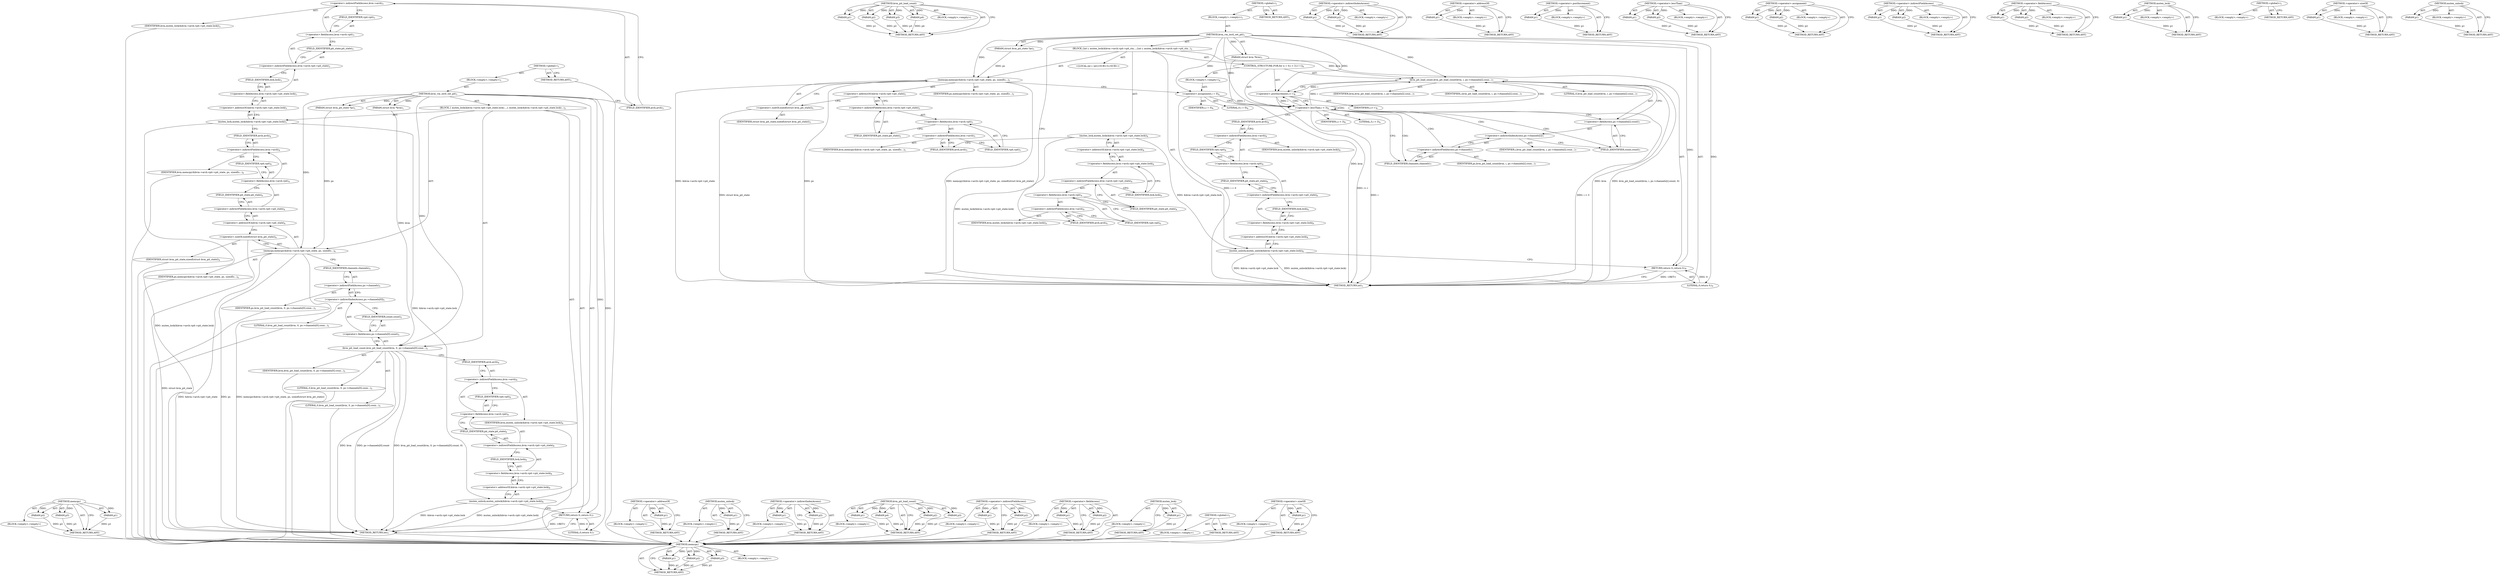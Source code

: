 digraph "mutex_unlock" {
vulnerable_100 [label=<(METHOD,memcpy)>];
vulnerable_101 [label=<(PARAM,p1)>];
vulnerable_102 [label=<(PARAM,p2)>];
vulnerable_103 [label=<(PARAM,p3)>];
vulnerable_104 [label=<(BLOCK,&lt;empty&gt;,&lt;empty&gt;)>];
vulnerable_105 [label=<(METHOD_RETURN,ANY)>];
vulnerable_6 [label=<(METHOD,&lt;global&gt;)<SUB>1</SUB>>];
vulnerable_7 [label=<(BLOCK,&lt;empty&gt;,&lt;empty&gt;)<SUB>1</SUB>>];
vulnerable_8 [label=<(METHOD,kvm_vm_ioctl_set_pit)<SUB>1</SUB>>];
vulnerable_9 [label=<(PARAM,struct kvm *kvm)<SUB>1</SUB>>];
vulnerable_10 [label=<(PARAM,struct kvm_pit_state *ps)<SUB>1</SUB>>];
vulnerable_11 [label=<(BLOCK,{
 	mutex_lock(&amp;kvm-&gt;arch.vpit-&gt;pit_state.lock)...,{
 	mutex_lock(&amp;kvm-&gt;arch.vpit-&gt;pit_state.lock)...)<SUB>2</SUB>>];
vulnerable_12 [label=<(mutex_lock,mutex_lock(&amp;kvm-&gt;arch.vpit-&gt;pit_state.lock))<SUB>3</SUB>>];
vulnerable_13 [label=<(&lt;operator&gt;.addressOf,&amp;kvm-&gt;arch.vpit-&gt;pit_state.lock)<SUB>3</SUB>>];
vulnerable_14 [label=<(&lt;operator&gt;.fieldAccess,kvm-&gt;arch.vpit-&gt;pit_state.lock)<SUB>3</SUB>>];
vulnerable_15 [label=<(&lt;operator&gt;.indirectFieldAccess,kvm-&gt;arch.vpit-&gt;pit_state)<SUB>3</SUB>>];
vulnerable_16 [label=<(&lt;operator&gt;.fieldAccess,kvm-&gt;arch.vpit)<SUB>3</SUB>>];
vulnerable_17 [label=<(&lt;operator&gt;.indirectFieldAccess,kvm-&gt;arch)<SUB>3</SUB>>];
vulnerable_18 [label=<(IDENTIFIER,kvm,mutex_lock(&amp;kvm-&gt;arch.vpit-&gt;pit_state.lock))<SUB>3</SUB>>];
vulnerable_19 [label=<(FIELD_IDENTIFIER,arch,arch)<SUB>3</SUB>>];
vulnerable_20 [label=<(FIELD_IDENTIFIER,vpit,vpit)<SUB>3</SUB>>];
vulnerable_21 [label=<(FIELD_IDENTIFIER,pit_state,pit_state)<SUB>3</SUB>>];
vulnerable_22 [label=<(FIELD_IDENTIFIER,lock,lock)<SUB>3</SUB>>];
vulnerable_23 [label=<(memcpy,memcpy(&amp;kvm-&gt;arch.vpit-&gt;pit_state, ps, sizeof(s...)<SUB>4</SUB>>];
vulnerable_24 [label=<(&lt;operator&gt;.addressOf,&amp;kvm-&gt;arch.vpit-&gt;pit_state)<SUB>4</SUB>>];
vulnerable_25 [label=<(&lt;operator&gt;.indirectFieldAccess,kvm-&gt;arch.vpit-&gt;pit_state)<SUB>4</SUB>>];
vulnerable_26 [label=<(&lt;operator&gt;.fieldAccess,kvm-&gt;arch.vpit)<SUB>4</SUB>>];
vulnerable_27 [label=<(&lt;operator&gt;.indirectFieldAccess,kvm-&gt;arch)<SUB>4</SUB>>];
vulnerable_28 [label=<(IDENTIFIER,kvm,memcpy(&amp;kvm-&gt;arch.vpit-&gt;pit_state, ps, sizeof(s...)<SUB>4</SUB>>];
vulnerable_29 [label=<(FIELD_IDENTIFIER,arch,arch)<SUB>4</SUB>>];
vulnerable_30 [label=<(FIELD_IDENTIFIER,vpit,vpit)<SUB>4</SUB>>];
vulnerable_31 [label=<(FIELD_IDENTIFIER,pit_state,pit_state)<SUB>4</SUB>>];
vulnerable_32 [label=<(IDENTIFIER,ps,memcpy(&amp;kvm-&gt;arch.vpit-&gt;pit_state, ps, sizeof(s...)<SUB>4</SUB>>];
vulnerable_33 [label=<(&lt;operator&gt;.sizeOf,sizeof(struct kvm_pit_state))<SUB>4</SUB>>];
vulnerable_34 [label=<(IDENTIFIER,struct kvm_pit_state,sizeof(struct kvm_pit_state))<SUB>4</SUB>>];
vulnerable_35 [label=<(kvm_pit_load_count,kvm_pit_load_count(kvm, 0, ps-&gt;channels[0].coun...)<SUB>5</SUB>>];
vulnerable_36 [label=<(IDENTIFIER,kvm,kvm_pit_load_count(kvm, 0, ps-&gt;channels[0].coun...)<SUB>5</SUB>>];
vulnerable_37 [label=<(LITERAL,0,kvm_pit_load_count(kvm, 0, ps-&gt;channels[0].coun...)<SUB>5</SUB>>];
vulnerable_38 [label=<(&lt;operator&gt;.fieldAccess,ps-&gt;channels[0].count)<SUB>5</SUB>>];
vulnerable_39 [label=<(&lt;operator&gt;.indirectIndexAccess,ps-&gt;channels[0])<SUB>5</SUB>>];
vulnerable_40 [label=<(&lt;operator&gt;.indirectFieldAccess,ps-&gt;channels)<SUB>5</SUB>>];
vulnerable_41 [label=<(IDENTIFIER,ps,kvm_pit_load_count(kvm, 0, ps-&gt;channels[0].coun...)<SUB>5</SUB>>];
vulnerable_42 [label=<(FIELD_IDENTIFIER,channels,channels)<SUB>5</SUB>>];
vulnerable_43 [label=<(LITERAL,0,kvm_pit_load_count(kvm, 0, ps-&gt;channels[0].coun...)<SUB>5</SUB>>];
vulnerable_44 [label=<(FIELD_IDENTIFIER,count,count)<SUB>5</SUB>>];
vulnerable_45 [label=<(LITERAL,0,kvm_pit_load_count(kvm, 0, ps-&gt;channels[0].coun...)<SUB>5</SUB>>];
vulnerable_46 [label=<(mutex_unlock,mutex_unlock(&amp;kvm-&gt;arch.vpit-&gt;pit_state.lock))<SUB>6</SUB>>];
vulnerable_47 [label=<(&lt;operator&gt;.addressOf,&amp;kvm-&gt;arch.vpit-&gt;pit_state.lock)<SUB>6</SUB>>];
vulnerable_48 [label=<(&lt;operator&gt;.fieldAccess,kvm-&gt;arch.vpit-&gt;pit_state.lock)<SUB>6</SUB>>];
vulnerable_49 [label=<(&lt;operator&gt;.indirectFieldAccess,kvm-&gt;arch.vpit-&gt;pit_state)<SUB>6</SUB>>];
vulnerable_50 [label=<(&lt;operator&gt;.fieldAccess,kvm-&gt;arch.vpit)<SUB>6</SUB>>];
vulnerable_51 [label=<(&lt;operator&gt;.indirectFieldAccess,kvm-&gt;arch)<SUB>6</SUB>>];
vulnerable_52 [label=<(IDENTIFIER,kvm,mutex_unlock(&amp;kvm-&gt;arch.vpit-&gt;pit_state.lock))<SUB>6</SUB>>];
vulnerable_53 [label=<(FIELD_IDENTIFIER,arch,arch)<SUB>6</SUB>>];
vulnerable_54 [label=<(FIELD_IDENTIFIER,vpit,vpit)<SUB>6</SUB>>];
vulnerable_55 [label=<(FIELD_IDENTIFIER,pit_state,pit_state)<SUB>6</SUB>>];
vulnerable_56 [label=<(FIELD_IDENTIFIER,lock,lock)<SUB>6</SUB>>];
vulnerable_57 [label=<(RETURN,return 0;,return 0;)<SUB>7</SUB>>];
vulnerable_58 [label=<(LITERAL,0,return 0;)<SUB>7</SUB>>];
vulnerable_59 [label=<(METHOD_RETURN,int)<SUB>1</SUB>>];
vulnerable_61 [label=<(METHOD_RETURN,ANY)<SUB>1</SUB>>];
vulnerable_86 [label=<(METHOD,&lt;operator&gt;.addressOf)>];
vulnerable_87 [label=<(PARAM,p1)>];
vulnerable_88 [label=<(BLOCK,&lt;empty&gt;,&lt;empty&gt;)>];
vulnerable_89 [label=<(METHOD_RETURN,ANY)>];
vulnerable_122 [label=<(METHOD,mutex_unlock)>];
vulnerable_123 [label=<(PARAM,p1)>];
vulnerable_124 [label=<(BLOCK,&lt;empty&gt;,&lt;empty&gt;)>];
vulnerable_125 [label=<(METHOD_RETURN,ANY)>];
vulnerable_117 [label=<(METHOD,&lt;operator&gt;.indirectIndexAccess)>];
vulnerable_118 [label=<(PARAM,p1)>];
vulnerable_119 [label=<(PARAM,p2)>];
vulnerable_120 [label=<(BLOCK,&lt;empty&gt;,&lt;empty&gt;)>];
vulnerable_121 [label=<(METHOD_RETURN,ANY)>];
vulnerable_110 [label=<(METHOD,kvm_pit_load_count)>];
vulnerable_111 [label=<(PARAM,p1)>];
vulnerable_112 [label=<(PARAM,p2)>];
vulnerable_113 [label=<(PARAM,p3)>];
vulnerable_114 [label=<(PARAM,p4)>];
vulnerable_115 [label=<(BLOCK,&lt;empty&gt;,&lt;empty&gt;)>];
vulnerable_116 [label=<(METHOD_RETURN,ANY)>];
vulnerable_95 [label=<(METHOD,&lt;operator&gt;.indirectFieldAccess)>];
vulnerable_96 [label=<(PARAM,p1)>];
vulnerable_97 [label=<(PARAM,p2)>];
vulnerable_98 [label=<(BLOCK,&lt;empty&gt;,&lt;empty&gt;)>];
vulnerable_99 [label=<(METHOD_RETURN,ANY)>];
vulnerable_90 [label=<(METHOD,&lt;operator&gt;.fieldAccess)>];
vulnerable_91 [label=<(PARAM,p1)>];
vulnerable_92 [label=<(PARAM,p2)>];
vulnerable_93 [label=<(BLOCK,&lt;empty&gt;,&lt;empty&gt;)>];
vulnerable_94 [label=<(METHOD_RETURN,ANY)>];
vulnerable_82 [label=<(METHOD,mutex_lock)>];
vulnerable_83 [label=<(PARAM,p1)>];
vulnerable_84 [label=<(BLOCK,&lt;empty&gt;,&lt;empty&gt;)>];
vulnerable_85 [label=<(METHOD_RETURN,ANY)>];
vulnerable_76 [label=<(METHOD,&lt;global&gt;)<SUB>1</SUB>>];
vulnerable_77 [label=<(BLOCK,&lt;empty&gt;,&lt;empty&gt;)>];
vulnerable_78 [label=<(METHOD_RETURN,ANY)>];
vulnerable_106 [label=<(METHOD,&lt;operator&gt;.sizeOf)>];
vulnerable_107 [label=<(PARAM,p1)>];
vulnerable_108 [label=<(BLOCK,&lt;empty&gt;,&lt;empty&gt;)>];
vulnerable_109 [label=<(METHOD_RETURN,ANY)>];
fixed_111 [label=<(METHOD,memcpy)>];
fixed_112 [label=<(PARAM,p1)>];
fixed_113 [label=<(PARAM,p2)>];
fixed_114 [label=<(PARAM,p3)>];
fixed_115 [label=<(BLOCK,&lt;empty&gt;,&lt;empty&gt;)>];
fixed_116 [label=<(METHOD_RETURN,ANY)>];
fixed_135 [label=<(METHOD,kvm_pit_load_count)>];
fixed_136 [label=<(PARAM,p1)>];
fixed_137 [label=<(PARAM,p2)>];
fixed_138 [label=<(PARAM,p3)>];
fixed_139 [label=<(PARAM,p4)>];
fixed_140 [label=<(BLOCK,&lt;empty&gt;,&lt;empty&gt;)>];
fixed_141 [label=<(METHOD_RETURN,ANY)>];
fixed_6 [label=<(METHOD,&lt;global&gt;)<SUB>1</SUB>>];
fixed_7 [label=<(BLOCK,&lt;empty&gt;,&lt;empty&gt;)<SUB>1</SUB>>];
fixed_8 [label=<(METHOD,kvm_vm_ioctl_set_pit)<SUB>1</SUB>>];
fixed_9 [label=<(PARAM,struct kvm *kvm)<SUB>1</SUB>>];
fixed_10 [label=<(PARAM,struct kvm_pit_state *ps)<SUB>1</SUB>>];
fixed_11 [label=<(BLOCK,{
	int i;
 	mutex_lock(&amp;kvm-&gt;arch.vpit-&gt;pit_sta...,{
	int i;
 	mutex_lock(&amp;kvm-&gt;arch.vpit-&gt;pit_sta...)<SUB>2</SUB>>];
fixed_12 [label="<(LOCAL,int i: int)<SUB>3</SUB>>"];
fixed_13 [label=<(mutex_lock,mutex_lock(&amp;kvm-&gt;arch.vpit-&gt;pit_state.lock))<SUB>4</SUB>>];
fixed_14 [label=<(&lt;operator&gt;.addressOf,&amp;kvm-&gt;arch.vpit-&gt;pit_state.lock)<SUB>4</SUB>>];
fixed_15 [label=<(&lt;operator&gt;.fieldAccess,kvm-&gt;arch.vpit-&gt;pit_state.lock)<SUB>4</SUB>>];
fixed_16 [label=<(&lt;operator&gt;.indirectFieldAccess,kvm-&gt;arch.vpit-&gt;pit_state)<SUB>4</SUB>>];
fixed_17 [label=<(&lt;operator&gt;.fieldAccess,kvm-&gt;arch.vpit)<SUB>4</SUB>>];
fixed_18 [label=<(&lt;operator&gt;.indirectFieldAccess,kvm-&gt;arch)<SUB>4</SUB>>];
fixed_19 [label=<(IDENTIFIER,kvm,mutex_lock(&amp;kvm-&gt;arch.vpit-&gt;pit_state.lock))<SUB>4</SUB>>];
fixed_20 [label=<(FIELD_IDENTIFIER,arch,arch)<SUB>4</SUB>>];
fixed_21 [label=<(FIELD_IDENTIFIER,vpit,vpit)<SUB>4</SUB>>];
fixed_22 [label=<(FIELD_IDENTIFIER,pit_state,pit_state)<SUB>4</SUB>>];
fixed_23 [label=<(FIELD_IDENTIFIER,lock,lock)<SUB>4</SUB>>];
fixed_24 [label=<(memcpy,memcpy(&amp;kvm-&gt;arch.vpit-&gt;pit_state, ps, sizeof(s...)<SUB>5</SUB>>];
fixed_25 [label=<(&lt;operator&gt;.addressOf,&amp;kvm-&gt;arch.vpit-&gt;pit_state)<SUB>5</SUB>>];
fixed_26 [label=<(&lt;operator&gt;.indirectFieldAccess,kvm-&gt;arch.vpit-&gt;pit_state)<SUB>5</SUB>>];
fixed_27 [label=<(&lt;operator&gt;.fieldAccess,kvm-&gt;arch.vpit)<SUB>5</SUB>>];
fixed_28 [label=<(&lt;operator&gt;.indirectFieldAccess,kvm-&gt;arch)<SUB>5</SUB>>];
fixed_29 [label=<(IDENTIFIER,kvm,memcpy(&amp;kvm-&gt;arch.vpit-&gt;pit_state, ps, sizeof(s...)<SUB>5</SUB>>];
fixed_30 [label=<(FIELD_IDENTIFIER,arch,arch)<SUB>5</SUB>>];
fixed_31 [label=<(FIELD_IDENTIFIER,vpit,vpit)<SUB>5</SUB>>];
fixed_32 [label=<(FIELD_IDENTIFIER,pit_state,pit_state)<SUB>5</SUB>>];
fixed_33 [label=<(IDENTIFIER,ps,memcpy(&amp;kvm-&gt;arch.vpit-&gt;pit_state, ps, sizeof(s...)<SUB>5</SUB>>];
fixed_34 [label=<(&lt;operator&gt;.sizeOf,sizeof(struct kvm_pit_state))<SUB>5</SUB>>];
fixed_35 [label=<(IDENTIFIER,struct kvm_pit_state,sizeof(struct kvm_pit_state))<SUB>5</SUB>>];
fixed_36 [label=<(CONTROL_STRUCTURE,FOR,for (i = 0;i &lt; 3;i++))<SUB>6</SUB>>];
fixed_37 [label=<(BLOCK,&lt;empty&gt;,&lt;empty&gt;)<SUB>6</SUB>>];
fixed_38 [label=<(&lt;operator&gt;.assignment,i = 0)<SUB>6</SUB>>];
fixed_39 [label=<(IDENTIFIER,i,i = 0)<SUB>6</SUB>>];
fixed_40 [label=<(LITERAL,0,i = 0)<SUB>6</SUB>>];
fixed_41 [label=<(&lt;operator&gt;.lessThan,i &lt; 3)<SUB>6</SUB>>];
fixed_42 [label=<(IDENTIFIER,i,i &lt; 3)<SUB>6</SUB>>];
fixed_43 [label=<(LITERAL,3,i &lt; 3)<SUB>6</SUB>>];
fixed_44 [label=<(&lt;operator&gt;.postIncrement,i++)<SUB>6</SUB>>];
fixed_45 [label=<(IDENTIFIER,i,i++)<SUB>6</SUB>>];
fixed_46 [label=<(kvm_pit_load_count,kvm_pit_load_count(kvm, i, ps-&gt;channels[i].coun...)<SUB>7</SUB>>];
fixed_47 [label=<(IDENTIFIER,kvm,kvm_pit_load_count(kvm, i, ps-&gt;channels[i].coun...)<SUB>7</SUB>>];
fixed_48 [label=<(IDENTIFIER,i,kvm_pit_load_count(kvm, i, ps-&gt;channels[i].coun...)<SUB>7</SUB>>];
fixed_49 [label=<(&lt;operator&gt;.fieldAccess,ps-&gt;channels[i].count)<SUB>7</SUB>>];
fixed_50 [label=<(&lt;operator&gt;.indirectIndexAccess,ps-&gt;channels[i])<SUB>7</SUB>>];
fixed_51 [label=<(&lt;operator&gt;.indirectFieldAccess,ps-&gt;channels)<SUB>7</SUB>>];
fixed_52 [label=<(IDENTIFIER,ps,kvm_pit_load_count(kvm, i, ps-&gt;channels[i].coun...)<SUB>7</SUB>>];
fixed_53 [label=<(FIELD_IDENTIFIER,channels,channels)<SUB>7</SUB>>];
fixed_54 [label=<(IDENTIFIER,i,kvm_pit_load_count(kvm, i, ps-&gt;channels[i].coun...)<SUB>7</SUB>>];
fixed_55 [label=<(FIELD_IDENTIFIER,count,count)<SUB>7</SUB>>];
fixed_56 [label=<(LITERAL,0,kvm_pit_load_count(kvm, i, ps-&gt;channels[i].coun...)<SUB>7</SUB>>];
fixed_57 [label=<(mutex_unlock,mutex_unlock(&amp;kvm-&gt;arch.vpit-&gt;pit_state.lock))<SUB>8</SUB>>];
fixed_58 [label=<(&lt;operator&gt;.addressOf,&amp;kvm-&gt;arch.vpit-&gt;pit_state.lock)<SUB>8</SUB>>];
fixed_59 [label=<(&lt;operator&gt;.fieldAccess,kvm-&gt;arch.vpit-&gt;pit_state.lock)<SUB>8</SUB>>];
fixed_60 [label=<(&lt;operator&gt;.indirectFieldAccess,kvm-&gt;arch.vpit-&gt;pit_state)<SUB>8</SUB>>];
fixed_61 [label=<(&lt;operator&gt;.fieldAccess,kvm-&gt;arch.vpit)<SUB>8</SUB>>];
fixed_62 [label=<(&lt;operator&gt;.indirectFieldAccess,kvm-&gt;arch)<SUB>8</SUB>>];
fixed_63 [label=<(IDENTIFIER,kvm,mutex_unlock(&amp;kvm-&gt;arch.vpit-&gt;pit_state.lock))<SUB>8</SUB>>];
fixed_64 [label=<(FIELD_IDENTIFIER,arch,arch)<SUB>8</SUB>>];
fixed_65 [label=<(FIELD_IDENTIFIER,vpit,vpit)<SUB>8</SUB>>];
fixed_66 [label=<(FIELD_IDENTIFIER,pit_state,pit_state)<SUB>8</SUB>>];
fixed_67 [label=<(FIELD_IDENTIFIER,lock,lock)<SUB>8</SUB>>];
fixed_68 [label=<(RETURN,return 0;,return 0;)<SUB>9</SUB>>];
fixed_69 [label=<(LITERAL,0,return 0;)<SUB>9</SUB>>];
fixed_70 [label=<(METHOD_RETURN,int)<SUB>1</SUB>>];
fixed_72 [label=<(METHOD_RETURN,ANY)<SUB>1</SUB>>];
fixed_142 [label=<(METHOD,&lt;operator&gt;.indirectIndexAccess)>];
fixed_143 [label=<(PARAM,p1)>];
fixed_144 [label=<(PARAM,p2)>];
fixed_145 [label=<(BLOCK,&lt;empty&gt;,&lt;empty&gt;)>];
fixed_146 [label=<(METHOD_RETURN,ANY)>];
fixed_97 [label=<(METHOD,&lt;operator&gt;.addressOf)>];
fixed_98 [label=<(PARAM,p1)>];
fixed_99 [label=<(BLOCK,&lt;empty&gt;,&lt;empty&gt;)>];
fixed_100 [label=<(METHOD_RETURN,ANY)>];
fixed_131 [label=<(METHOD,&lt;operator&gt;.postIncrement)>];
fixed_132 [label=<(PARAM,p1)>];
fixed_133 [label=<(BLOCK,&lt;empty&gt;,&lt;empty&gt;)>];
fixed_134 [label=<(METHOD_RETURN,ANY)>];
fixed_126 [label=<(METHOD,&lt;operator&gt;.lessThan)>];
fixed_127 [label=<(PARAM,p1)>];
fixed_128 [label=<(PARAM,p2)>];
fixed_129 [label=<(BLOCK,&lt;empty&gt;,&lt;empty&gt;)>];
fixed_130 [label=<(METHOD_RETURN,ANY)>];
fixed_121 [label=<(METHOD,&lt;operator&gt;.assignment)>];
fixed_122 [label=<(PARAM,p1)>];
fixed_123 [label=<(PARAM,p2)>];
fixed_124 [label=<(BLOCK,&lt;empty&gt;,&lt;empty&gt;)>];
fixed_125 [label=<(METHOD_RETURN,ANY)>];
fixed_106 [label=<(METHOD,&lt;operator&gt;.indirectFieldAccess)>];
fixed_107 [label=<(PARAM,p1)>];
fixed_108 [label=<(PARAM,p2)>];
fixed_109 [label=<(BLOCK,&lt;empty&gt;,&lt;empty&gt;)>];
fixed_110 [label=<(METHOD_RETURN,ANY)>];
fixed_101 [label=<(METHOD,&lt;operator&gt;.fieldAccess)>];
fixed_102 [label=<(PARAM,p1)>];
fixed_103 [label=<(PARAM,p2)>];
fixed_104 [label=<(BLOCK,&lt;empty&gt;,&lt;empty&gt;)>];
fixed_105 [label=<(METHOD_RETURN,ANY)>];
fixed_93 [label=<(METHOD,mutex_lock)>];
fixed_94 [label=<(PARAM,p1)>];
fixed_95 [label=<(BLOCK,&lt;empty&gt;,&lt;empty&gt;)>];
fixed_96 [label=<(METHOD_RETURN,ANY)>];
fixed_87 [label=<(METHOD,&lt;global&gt;)<SUB>1</SUB>>];
fixed_88 [label=<(BLOCK,&lt;empty&gt;,&lt;empty&gt;)>];
fixed_89 [label=<(METHOD_RETURN,ANY)>];
fixed_117 [label=<(METHOD,&lt;operator&gt;.sizeOf)>];
fixed_118 [label=<(PARAM,p1)>];
fixed_119 [label=<(BLOCK,&lt;empty&gt;,&lt;empty&gt;)>];
fixed_120 [label=<(METHOD_RETURN,ANY)>];
fixed_147 [label=<(METHOD,mutex_unlock)>];
fixed_148 [label=<(PARAM,p1)>];
fixed_149 [label=<(BLOCK,&lt;empty&gt;,&lt;empty&gt;)>];
fixed_150 [label=<(METHOD_RETURN,ANY)>];
vulnerable_100 -> vulnerable_101  [key=0, label="AST: "];
vulnerable_100 -> vulnerable_101  [key=1, label="DDG: "];
vulnerable_100 -> vulnerable_104  [key=0, label="AST: "];
vulnerable_100 -> vulnerable_102  [key=0, label="AST: "];
vulnerable_100 -> vulnerable_102  [key=1, label="DDG: "];
vulnerable_100 -> vulnerable_105  [key=0, label="AST: "];
vulnerable_100 -> vulnerable_105  [key=1, label="CFG: "];
vulnerable_100 -> vulnerable_103  [key=0, label="AST: "];
vulnerable_100 -> vulnerable_103  [key=1, label="DDG: "];
vulnerable_101 -> vulnerable_105  [key=0, label="DDG: p1"];
vulnerable_102 -> vulnerable_105  [key=0, label="DDG: p2"];
vulnerable_103 -> vulnerable_105  [key=0, label="DDG: p3"];
vulnerable_104 -> fixed_111  [key=0];
vulnerable_105 -> fixed_111  [key=0];
vulnerable_6 -> vulnerable_7  [key=0, label="AST: "];
vulnerable_6 -> vulnerable_61  [key=0, label="AST: "];
vulnerable_6 -> vulnerable_61  [key=1, label="CFG: "];
vulnerable_7 -> vulnerable_8  [key=0, label="AST: "];
vulnerable_8 -> vulnerable_9  [key=0, label="AST: "];
vulnerable_8 -> vulnerable_9  [key=1, label="DDG: "];
vulnerable_8 -> vulnerable_10  [key=0, label="AST: "];
vulnerable_8 -> vulnerable_10  [key=1, label="DDG: "];
vulnerable_8 -> vulnerable_11  [key=0, label="AST: "];
vulnerable_8 -> vulnerable_59  [key=0, label="AST: "];
vulnerable_8 -> vulnerable_19  [key=0, label="CFG: "];
vulnerable_8 -> vulnerable_57  [key=0, label="DDG: "];
vulnerable_8 -> vulnerable_23  [key=0, label="DDG: "];
vulnerable_8 -> vulnerable_35  [key=0, label="DDG: "];
vulnerable_8 -> vulnerable_58  [key=0, label="DDG: "];
vulnerable_9 -> vulnerable_35  [key=0, label="DDG: kvm"];
vulnerable_10 -> vulnerable_23  [key=0, label="DDG: ps"];
vulnerable_11 -> vulnerable_12  [key=0, label="AST: "];
vulnerable_11 -> vulnerable_23  [key=0, label="AST: "];
vulnerable_11 -> vulnerable_35  [key=0, label="AST: "];
vulnerable_11 -> vulnerable_46  [key=0, label="AST: "];
vulnerable_11 -> vulnerable_57  [key=0, label="AST: "];
vulnerable_12 -> vulnerable_13  [key=0, label="AST: "];
vulnerable_12 -> vulnerable_29  [key=0, label="CFG: "];
vulnerable_12 -> vulnerable_59  [key=0, label="DDG: mutex_lock(&amp;kvm-&gt;arch.vpit-&gt;pit_state.lock)"];
vulnerable_12 -> vulnerable_46  [key=0, label="DDG: &amp;kvm-&gt;arch.vpit-&gt;pit_state.lock"];
vulnerable_13 -> vulnerable_14  [key=0, label="AST: "];
vulnerable_13 -> vulnerable_12  [key=0, label="CFG: "];
vulnerable_14 -> vulnerable_15  [key=0, label="AST: "];
vulnerable_14 -> vulnerable_22  [key=0, label="AST: "];
vulnerable_14 -> vulnerable_13  [key=0, label="CFG: "];
vulnerable_15 -> vulnerable_16  [key=0, label="AST: "];
vulnerable_15 -> vulnerable_21  [key=0, label="AST: "];
vulnerable_15 -> vulnerable_22  [key=0, label="CFG: "];
vulnerable_16 -> vulnerable_17  [key=0, label="AST: "];
vulnerable_16 -> vulnerable_20  [key=0, label="AST: "];
vulnerable_16 -> vulnerable_21  [key=0, label="CFG: "];
vulnerable_17 -> vulnerable_18  [key=0, label="AST: "];
vulnerable_17 -> vulnerable_19  [key=0, label="AST: "];
vulnerable_17 -> vulnerable_20  [key=0, label="CFG: "];
vulnerable_18 -> fixed_111  [key=0];
vulnerable_19 -> vulnerable_17  [key=0, label="CFG: "];
vulnerable_20 -> vulnerable_16  [key=0, label="CFG: "];
vulnerable_21 -> vulnerable_15  [key=0, label="CFG: "];
vulnerable_22 -> vulnerable_14  [key=0, label="CFG: "];
vulnerable_23 -> vulnerable_24  [key=0, label="AST: "];
vulnerable_23 -> vulnerable_32  [key=0, label="AST: "];
vulnerable_23 -> vulnerable_33  [key=0, label="AST: "];
vulnerable_23 -> vulnerable_42  [key=0, label="CFG: "];
vulnerable_23 -> vulnerable_59  [key=0, label="DDG: &amp;kvm-&gt;arch.vpit-&gt;pit_state"];
vulnerable_23 -> vulnerable_59  [key=1, label="DDG: ps"];
vulnerable_23 -> vulnerable_59  [key=2, label="DDG: memcpy(&amp;kvm-&gt;arch.vpit-&gt;pit_state, ps, sizeof(struct kvm_pit_state))"];
vulnerable_24 -> vulnerable_25  [key=0, label="AST: "];
vulnerable_24 -> vulnerable_33  [key=0, label="CFG: "];
vulnerable_25 -> vulnerable_26  [key=0, label="AST: "];
vulnerable_25 -> vulnerable_31  [key=0, label="AST: "];
vulnerable_25 -> vulnerable_24  [key=0, label="CFG: "];
vulnerable_26 -> vulnerable_27  [key=0, label="AST: "];
vulnerable_26 -> vulnerable_30  [key=0, label="AST: "];
vulnerable_26 -> vulnerable_31  [key=0, label="CFG: "];
vulnerable_27 -> vulnerable_28  [key=0, label="AST: "];
vulnerable_27 -> vulnerable_29  [key=0, label="AST: "];
vulnerable_27 -> vulnerable_30  [key=0, label="CFG: "];
vulnerable_28 -> fixed_111  [key=0];
vulnerable_29 -> vulnerable_27  [key=0, label="CFG: "];
vulnerable_30 -> vulnerable_26  [key=0, label="CFG: "];
vulnerable_31 -> vulnerable_25  [key=0, label="CFG: "];
vulnerable_32 -> fixed_111  [key=0];
vulnerable_33 -> vulnerable_34  [key=0, label="AST: "];
vulnerable_33 -> vulnerable_23  [key=0, label="CFG: "];
vulnerable_33 -> vulnerable_59  [key=0, label="DDG: struct kvm_pit_state"];
vulnerable_34 -> fixed_111  [key=0];
vulnerable_35 -> vulnerable_36  [key=0, label="AST: "];
vulnerable_35 -> vulnerable_37  [key=0, label="AST: "];
vulnerable_35 -> vulnerable_38  [key=0, label="AST: "];
vulnerable_35 -> vulnerable_45  [key=0, label="AST: "];
vulnerable_35 -> vulnerable_53  [key=0, label="CFG: "];
vulnerable_35 -> vulnerable_59  [key=0, label="DDG: kvm"];
vulnerable_35 -> vulnerable_59  [key=1, label="DDG: ps-&gt;channels[0].count"];
vulnerable_35 -> vulnerable_59  [key=2, label="DDG: kvm_pit_load_count(kvm, 0, ps-&gt;channels[0].count, 0)"];
vulnerable_36 -> fixed_111  [key=0];
vulnerable_37 -> fixed_111  [key=0];
vulnerable_38 -> vulnerable_39  [key=0, label="AST: "];
vulnerable_38 -> vulnerable_44  [key=0, label="AST: "];
vulnerable_38 -> vulnerable_35  [key=0, label="CFG: "];
vulnerable_39 -> vulnerable_40  [key=0, label="AST: "];
vulnerable_39 -> vulnerable_43  [key=0, label="AST: "];
vulnerable_39 -> vulnerable_44  [key=0, label="CFG: "];
vulnerable_40 -> vulnerable_41  [key=0, label="AST: "];
vulnerable_40 -> vulnerable_42  [key=0, label="AST: "];
vulnerable_40 -> vulnerable_39  [key=0, label="CFG: "];
vulnerable_41 -> fixed_111  [key=0];
vulnerable_42 -> vulnerable_40  [key=0, label="CFG: "];
vulnerable_43 -> fixed_111  [key=0];
vulnerable_44 -> vulnerable_38  [key=0, label="CFG: "];
vulnerable_45 -> fixed_111  [key=0];
vulnerable_46 -> vulnerable_47  [key=0, label="AST: "];
vulnerable_46 -> vulnerable_57  [key=0, label="CFG: "];
vulnerable_46 -> vulnerable_59  [key=0, label="DDG: &amp;kvm-&gt;arch.vpit-&gt;pit_state.lock"];
vulnerable_46 -> vulnerable_59  [key=1, label="DDG: mutex_unlock(&amp;kvm-&gt;arch.vpit-&gt;pit_state.lock)"];
vulnerable_47 -> vulnerable_48  [key=0, label="AST: "];
vulnerable_47 -> vulnerable_46  [key=0, label="CFG: "];
vulnerable_48 -> vulnerable_49  [key=0, label="AST: "];
vulnerable_48 -> vulnerable_56  [key=0, label="AST: "];
vulnerable_48 -> vulnerable_47  [key=0, label="CFG: "];
vulnerable_49 -> vulnerable_50  [key=0, label="AST: "];
vulnerable_49 -> vulnerable_55  [key=0, label="AST: "];
vulnerable_49 -> vulnerable_56  [key=0, label="CFG: "];
vulnerable_50 -> vulnerable_51  [key=0, label="AST: "];
vulnerable_50 -> vulnerable_54  [key=0, label="AST: "];
vulnerable_50 -> vulnerable_55  [key=0, label="CFG: "];
vulnerable_51 -> vulnerable_52  [key=0, label="AST: "];
vulnerable_51 -> vulnerable_53  [key=0, label="AST: "];
vulnerable_51 -> vulnerable_54  [key=0, label="CFG: "];
vulnerable_52 -> fixed_111  [key=0];
vulnerable_53 -> vulnerable_51  [key=0, label="CFG: "];
vulnerable_54 -> vulnerable_50  [key=0, label="CFG: "];
vulnerable_55 -> vulnerable_49  [key=0, label="CFG: "];
vulnerable_56 -> vulnerable_48  [key=0, label="CFG: "];
vulnerable_57 -> vulnerable_58  [key=0, label="AST: "];
vulnerable_57 -> vulnerable_59  [key=0, label="CFG: "];
vulnerable_57 -> vulnerable_59  [key=1, label="DDG: &lt;RET&gt;"];
vulnerable_58 -> vulnerable_57  [key=0, label="DDG: 0"];
vulnerable_59 -> fixed_111  [key=0];
vulnerable_61 -> fixed_111  [key=0];
vulnerable_86 -> vulnerable_87  [key=0, label="AST: "];
vulnerable_86 -> vulnerable_87  [key=1, label="DDG: "];
vulnerable_86 -> vulnerable_88  [key=0, label="AST: "];
vulnerable_86 -> vulnerable_89  [key=0, label="AST: "];
vulnerable_86 -> vulnerable_89  [key=1, label="CFG: "];
vulnerable_87 -> vulnerable_89  [key=0, label="DDG: p1"];
vulnerable_88 -> fixed_111  [key=0];
vulnerable_89 -> fixed_111  [key=0];
vulnerable_122 -> vulnerable_123  [key=0, label="AST: "];
vulnerable_122 -> vulnerable_123  [key=1, label="DDG: "];
vulnerable_122 -> vulnerable_124  [key=0, label="AST: "];
vulnerable_122 -> vulnerable_125  [key=0, label="AST: "];
vulnerable_122 -> vulnerable_125  [key=1, label="CFG: "];
vulnerable_123 -> vulnerable_125  [key=0, label="DDG: p1"];
vulnerable_124 -> fixed_111  [key=0];
vulnerable_125 -> fixed_111  [key=0];
vulnerable_117 -> vulnerable_118  [key=0, label="AST: "];
vulnerable_117 -> vulnerable_118  [key=1, label="DDG: "];
vulnerable_117 -> vulnerable_120  [key=0, label="AST: "];
vulnerable_117 -> vulnerable_119  [key=0, label="AST: "];
vulnerable_117 -> vulnerable_119  [key=1, label="DDG: "];
vulnerable_117 -> vulnerable_121  [key=0, label="AST: "];
vulnerable_117 -> vulnerable_121  [key=1, label="CFG: "];
vulnerable_118 -> vulnerable_121  [key=0, label="DDG: p1"];
vulnerable_119 -> vulnerable_121  [key=0, label="DDG: p2"];
vulnerable_120 -> fixed_111  [key=0];
vulnerable_121 -> fixed_111  [key=0];
vulnerable_110 -> vulnerable_111  [key=0, label="AST: "];
vulnerable_110 -> vulnerable_111  [key=1, label="DDG: "];
vulnerable_110 -> vulnerable_115  [key=0, label="AST: "];
vulnerable_110 -> vulnerable_112  [key=0, label="AST: "];
vulnerable_110 -> vulnerable_112  [key=1, label="DDG: "];
vulnerable_110 -> vulnerable_116  [key=0, label="AST: "];
vulnerable_110 -> vulnerable_116  [key=1, label="CFG: "];
vulnerable_110 -> vulnerable_113  [key=0, label="AST: "];
vulnerable_110 -> vulnerable_113  [key=1, label="DDG: "];
vulnerable_110 -> vulnerable_114  [key=0, label="AST: "];
vulnerable_110 -> vulnerable_114  [key=1, label="DDG: "];
vulnerable_111 -> vulnerable_116  [key=0, label="DDG: p1"];
vulnerable_112 -> vulnerable_116  [key=0, label="DDG: p2"];
vulnerable_113 -> vulnerable_116  [key=0, label="DDG: p3"];
vulnerable_114 -> vulnerable_116  [key=0, label="DDG: p4"];
vulnerable_115 -> fixed_111  [key=0];
vulnerable_116 -> fixed_111  [key=0];
vulnerable_95 -> vulnerable_96  [key=0, label="AST: "];
vulnerable_95 -> vulnerable_96  [key=1, label="DDG: "];
vulnerable_95 -> vulnerable_98  [key=0, label="AST: "];
vulnerable_95 -> vulnerable_97  [key=0, label="AST: "];
vulnerable_95 -> vulnerable_97  [key=1, label="DDG: "];
vulnerable_95 -> vulnerable_99  [key=0, label="AST: "];
vulnerable_95 -> vulnerable_99  [key=1, label="CFG: "];
vulnerable_96 -> vulnerable_99  [key=0, label="DDG: p1"];
vulnerable_97 -> vulnerable_99  [key=0, label="DDG: p2"];
vulnerable_98 -> fixed_111  [key=0];
vulnerable_99 -> fixed_111  [key=0];
vulnerable_90 -> vulnerable_91  [key=0, label="AST: "];
vulnerable_90 -> vulnerable_91  [key=1, label="DDG: "];
vulnerable_90 -> vulnerable_93  [key=0, label="AST: "];
vulnerable_90 -> vulnerable_92  [key=0, label="AST: "];
vulnerable_90 -> vulnerable_92  [key=1, label="DDG: "];
vulnerable_90 -> vulnerable_94  [key=0, label="AST: "];
vulnerable_90 -> vulnerable_94  [key=1, label="CFG: "];
vulnerable_91 -> vulnerable_94  [key=0, label="DDG: p1"];
vulnerable_92 -> vulnerable_94  [key=0, label="DDG: p2"];
vulnerable_93 -> fixed_111  [key=0];
vulnerable_94 -> fixed_111  [key=0];
vulnerable_82 -> vulnerable_83  [key=0, label="AST: "];
vulnerable_82 -> vulnerable_83  [key=1, label="DDG: "];
vulnerable_82 -> vulnerable_84  [key=0, label="AST: "];
vulnerable_82 -> vulnerable_85  [key=0, label="AST: "];
vulnerable_82 -> vulnerable_85  [key=1, label="CFG: "];
vulnerable_83 -> vulnerable_85  [key=0, label="DDG: p1"];
vulnerable_84 -> fixed_111  [key=0];
vulnerable_85 -> fixed_111  [key=0];
vulnerable_76 -> vulnerable_77  [key=0, label="AST: "];
vulnerable_76 -> vulnerable_78  [key=0, label="AST: "];
vulnerable_76 -> vulnerable_78  [key=1, label="CFG: "];
vulnerable_77 -> fixed_111  [key=0];
vulnerable_78 -> fixed_111  [key=0];
vulnerable_106 -> vulnerable_107  [key=0, label="AST: "];
vulnerable_106 -> vulnerable_107  [key=1, label="DDG: "];
vulnerable_106 -> vulnerable_108  [key=0, label="AST: "];
vulnerable_106 -> vulnerable_109  [key=0, label="AST: "];
vulnerable_106 -> vulnerable_109  [key=1, label="CFG: "];
vulnerable_107 -> vulnerable_109  [key=0, label="DDG: p1"];
vulnerable_108 -> fixed_111  [key=0];
vulnerable_109 -> fixed_111  [key=0];
fixed_111 -> fixed_112  [key=0, label="AST: "];
fixed_111 -> fixed_112  [key=1, label="DDG: "];
fixed_111 -> fixed_115  [key=0, label="AST: "];
fixed_111 -> fixed_113  [key=0, label="AST: "];
fixed_111 -> fixed_113  [key=1, label="DDG: "];
fixed_111 -> fixed_116  [key=0, label="AST: "];
fixed_111 -> fixed_116  [key=1, label="CFG: "];
fixed_111 -> fixed_114  [key=0, label="AST: "];
fixed_111 -> fixed_114  [key=1, label="DDG: "];
fixed_112 -> fixed_116  [key=0, label="DDG: p1"];
fixed_113 -> fixed_116  [key=0, label="DDG: p2"];
fixed_114 -> fixed_116  [key=0, label="DDG: p3"];
fixed_135 -> fixed_136  [key=0, label="AST: "];
fixed_135 -> fixed_136  [key=1, label="DDG: "];
fixed_135 -> fixed_140  [key=0, label="AST: "];
fixed_135 -> fixed_137  [key=0, label="AST: "];
fixed_135 -> fixed_137  [key=1, label="DDG: "];
fixed_135 -> fixed_141  [key=0, label="AST: "];
fixed_135 -> fixed_141  [key=1, label="CFG: "];
fixed_135 -> fixed_138  [key=0, label="AST: "];
fixed_135 -> fixed_138  [key=1, label="DDG: "];
fixed_135 -> fixed_139  [key=0, label="AST: "];
fixed_135 -> fixed_139  [key=1, label="DDG: "];
fixed_136 -> fixed_141  [key=0, label="DDG: p1"];
fixed_137 -> fixed_141  [key=0, label="DDG: p2"];
fixed_138 -> fixed_141  [key=0, label="DDG: p3"];
fixed_139 -> fixed_141  [key=0, label="DDG: p4"];
fixed_6 -> fixed_7  [key=0, label="AST: "];
fixed_6 -> fixed_72  [key=0, label="AST: "];
fixed_6 -> fixed_72  [key=1, label="CFG: "];
fixed_7 -> fixed_8  [key=0, label="AST: "];
fixed_8 -> fixed_9  [key=0, label="AST: "];
fixed_8 -> fixed_9  [key=1, label="DDG: "];
fixed_8 -> fixed_10  [key=0, label="AST: "];
fixed_8 -> fixed_10  [key=1, label="DDG: "];
fixed_8 -> fixed_11  [key=0, label="AST: "];
fixed_8 -> fixed_70  [key=0, label="AST: "];
fixed_8 -> fixed_20  [key=0, label="CFG: "];
fixed_8 -> fixed_68  [key=0, label="DDG: "];
fixed_8 -> fixed_24  [key=0, label="DDG: "];
fixed_8 -> fixed_69  [key=0, label="DDG: "];
fixed_8 -> fixed_38  [key=0, label="DDG: "];
fixed_8 -> fixed_41  [key=0, label="DDG: "];
fixed_8 -> fixed_44  [key=0, label="DDG: "];
fixed_8 -> fixed_46  [key=0, label="DDG: "];
fixed_9 -> fixed_70  [key=0, label="DDG: kvm"];
fixed_9 -> fixed_46  [key=0, label="DDG: kvm"];
fixed_10 -> fixed_24  [key=0, label="DDG: ps"];
fixed_11 -> fixed_12  [key=0, label="AST: "];
fixed_11 -> fixed_13  [key=0, label="AST: "];
fixed_11 -> fixed_24  [key=0, label="AST: "];
fixed_11 -> fixed_36  [key=0, label="AST: "];
fixed_11 -> fixed_57  [key=0, label="AST: "];
fixed_11 -> fixed_68  [key=0, label="AST: "];
fixed_13 -> fixed_14  [key=0, label="AST: "];
fixed_13 -> fixed_30  [key=0, label="CFG: "];
fixed_13 -> fixed_70  [key=0, label="DDG: mutex_lock(&amp;kvm-&gt;arch.vpit-&gt;pit_state.lock)"];
fixed_13 -> fixed_57  [key=0, label="DDG: &amp;kvm-&gt;arch.vpit-&gt;pit_state.lock"];
fixed_14 -> fixed_15  [key=0, label="AST: "];
fixed_14 -> fixed_13  [key=0, label="CFG: "];
fixed_15 -> fixed_16  [key=0, label="AST: "];
fixed_15 -> fixed_23  [key=0, label="AST: "];
fixed_15 -> fixed_14  [key=0, label="CFG: "];
fixed_16 -> fixed_17  [key=0, label="AST: "];
fixed_16 -> fixed_22  [key=0, label="AST: "];
fixed_16 -> fixed_23  [key=0, label="CFG: "];
fixed_17 -> fixed_18  [key=0, label="AST: "];
fixed_17 -> fixed_21  [key=0, label="AST: "];
fixed_17 -> fixed_22  [key=0, label="CFG: "];
fixed_18 -> fixed_19  [key=0, label="AST: "];
fixed_18 -> fixed_20  [key=0, label="AST: "];
fixed_18 -> fixed_21  [key=0, label="CFG: "];
fixed_20 -> fixed_18  [key=0, label="CFG: "];
fixed_21 -> fixed_17  [key=0, label="CFG: "];
fixed_22 -> fixed_16  [key=0, label="CFG: "];
fixed_23 -> fixed_15  [key=0, label="CFG: "];
fixed_24 -> fixed_25  [key=0, label="AST: "];
fixed_24 -> fixed_33  [key=0, label="AST: "];
fixed_24 -> fixed_34  [key=0, label="AST: "];
fixed_24 -> fixed_38  [key=0, label="CFG: "];
fixed_24 -> fixed_70  [key=0, label="DDG: &amp;kvm-&gt;arch.vpit-&gt;pit_state"];
fixed_24 -> fixed_70  [key=1, label="DDG: ps"];
fixed_24 -> fixed_70  [key=2, label="DDG: memcpy(&amp;kvm-&gt;arch.vpit-&gt;pit_state, ps, sizeof(struct kvm_pit_state))"];
fixed_25 -> fixed_26  [key=0, label="AST: "];
fixed_25 -> fixed_34  [key=0, label="CFG: "];
fixed_26 -> fixed_27  [key=0, label="AST: "];
fixed_26 -> fixed_32  [key=0, label="AST: "];
fixed_26 -> fixed_25  [key=0, label="CFG: "];
fixed_27 -> fixed_28  [key=0, label="AST: "];
fixed_27 -> fixed_31  [key=0, label="AST: "];
fixed_27 -> fixed_32  [key=0, label="CFG: "];
fixed_28 -> fixed_29  [key=0, label="AST: "];
fixed_28 -> fixed_30  [key=0, label="AST: "];
fixed_28 -> fixed_31  [key=0, label="CFG: "];
fixed_30 -> fixed_28  [key=0, label="CFG: "];
fixed_31 -> fixed_27  [key=0, label="CFG: "];
fixed_32 -> fixed_26  [key=0, label="CFG: "];
fixed_34 -> fixed_35  [key=0, label="AST: "];
fixed_34 -> fixed_24  [key=0, label="CFG: "];
fixed_34 -> fixed_70  [key=0, label="DDG: struct kvm_pit_state"];
fixed_36 -> fixed_37  [key=0, label="AST: "];
fixed_36 -> fixed_41  [key=0, label="AST: "];
fixed_36 -> fixed_44  [key=0, label="AST: "];
fixed_36 -> fixed_46  [key=0, label="AST: "];
fixed_37 -> fixed_38  [key=0, label="AST: "];
fixed_38 -> fixed_39  [key=0, label="AST: "];
fixed_38 -> fixed_40  [key=0, label="AST: "];
fixed_38 -> fixed_41  [key=0, label="CFG: "];
fixed_38 -> fixed_41  [key=1, label="DDG: i"];
fixed_38 -> fixed_70  [key=0, label="DDG: i = 0"];
fixed_41 -> fixed_42  [key=0, label="AST: "];
fixed_41 -> fixed_43  [key=0, label="AST: "];
fixed_41 -> fixed_53  [key=0, label="CFG: "];
fixed_41 -> fixed_53  [key=1, label="CDG: "];
fixed_41 -> fixed_64  [key=0, label="CFG: "];
fixed_41 -> fixed_70  [key=0, label="DDG: i"];
fixed_41 -> fixed_70  [key=1, label="DDG: i &lt; 3"];
fixed_41 -> fixed_46  [key=0, label="DDG: i"];
fixed_41 -> fixed_46  [key=1, label="CDG: "];
fixed_41 -> fixed_49  [key=0, label="CDG: "];
fixed_41 -> fixed_50  [key=0, label="CDG: "];
fixed_41 -> fixed_51  [key=0, label="CDG: "];
fixed_41 -> fixed_44  [key=0, label="CDG: "];
fixed_41 -> fixed_55  [key=0, label="CDG: "];
fixed_41 -> fixed_41  [key=0, label="CDG: "];
fixed_44 -> fixed_45  [key=0, label="AST: "];
fixed_44 -> fixed_41  [key=0, label="CFG: "];
fixed_44 -> fixed_41  [key=1, label="DDG: i"];
fixed_44 -> fixed_70  [key=0, label="DDG: i++"];
fixed_46 -> fixed_47  [key=0, label="AST: "];
fixed_46 -> fixed_48  [key=0, label="AST: "];
fixed_46 -> fixed_49  [key=0, label="AST: "];
fixed_46 -> fixed_56  [key=0, label="AST: "];
fixed_46 -> fixed_44  [key=0, label="CFG: "];
fixed_46 -> fixed_44  [key=1, label="DDG: i"];
fixed_46 -> fixed_70  [key=0, label="DDG: kvm"];
fixed_46 -> fixed_70  [key=1, label="DDG: kvm_pit_load_count(kvm, i, ps-&gt;channels[i].count, 0)"];
fixed_49 -> fixed_50  [key=0, label="AST: "];
fixed_49 -> fixed_55  [key=0, label="AST: "];
fixed_49 -> fixed_46  [key=0, label="CFG: "];
fixed_50 -> fixed_51  [key=0, label="AST: "];
fixed_50 -> fixed_54  [key=0, label="AST: "];
fixed_50 -> fixed_55  [key=0, label="CFG: "];
fixed_51 -> fixed_52  [key=0, label="AST: "];
fixed_51 -> fixed_53  [key=0, label="AST: "];
fixed_51 -> fixed_50  [key=0, label="CFG: "];
fixed_53 -> fixed_51  [key=0, label="CFG: "];
fixed_55 -> fixed_49  [key=0, label="CFG: "];
fixed_57 -> fixed_58  [key=0, label="AST: "];
fixed_57 -> fixed_68  [key=0, label="CFG: "];
fixed_57 -> fixed_70  [key=0, label="DDG: &amp;kvm-&gt;arch.vpit-&gt;pit_state.lock"];
fixed_57 -> fixed_70  [key=1, label="DDG: mutex_unlock(&amp;kvm-&gt;arch.vpit-&gt;pit_state.lock)"];
fixed_58 -> fixed_59  [key=0, label="AST: "];
fixed_58 -> fixed_57  [key=0, label="CFG: "];
fixed_59 -> fixed_60  [key=0, label="AST: "];
fixed_59 -> fixed_67  [key=0, label="AST: "];
fixed_59 -> fixed_58  [key=0, label="CFG: "];
fixed_60 -> fixed_61  [key=0, label="AST: "];
fixed_60 -> fixed_66  [key=0, label="AST: "];
fixed_60 -> fixed_67  [key=0, label="CFG: "];
fixed_61 -> fixed_62  [key=0, label="AST: "];
fixed_61 -> fixed_65  [key=0, label="AST: "];
fixed_61 -> fixed_66  [key=0, label="CFG: "];
fixed_62 -> fixed_63  [key=0, label="AST: "];
fixed_62 -> fixed_64  [key=0, label="AST: "];
fixed_62 -> fixed_65  [key=0, label="CFG: "];
fixed_64 -> fixed_62  [key=0, label="CFG: "];
fixed_65 -> fixed_61  [key=0, label="CFG: "];
fixed_66 -> fixed_60  [key=0, label="CFG: "];
fixed_67 -> fixed_59  [key=0, label="CFG: "];
fixed_68 -> fixed_69  [key=0, label="AST: "];
fixed_68 -> fixed_70  [key=0, label="CFG: "];
fixed_68 -> fixed_70  [key=1, label="DDG: &lt;RET&gt;"];
fixed_69 -> fixed_68  [key=0, label="DDG: 0"];
fixed_142 -> fixed_143  [key=0, label="AST: "];
fixed_142 -> fixed_143  [key=1, label="DDG: "];
fixed_142 -> fixed_145  [key=0, label="AST: "];
fixed_142 -> fixed_144  [key=0, label="AST: "];
fixed_142 -> fixed_144  [key=1, label="DDG: "];
fixed_142 -> fixed_146  [key=0, label="AST: "];
fixed_142 -> fixed_146  [key=1, label="CFG: "];
fixed_143 -> fixed_146  [key=0, label="DDG: p1"];
fixed_144 -> fixed_146  [key=0, label="DDG: p2"];
fixed_97 -> fixed_98  [key=0, label="AST: "];
fixed_97 -> fixed_98  [key=1, label="DDG: "];
fixed_97 -> fixed_99  [key=0, label="AST: "];
fixed_97 -> fixed_100  [key=0, label="AST: "];
fixed_97 -> fixed_100  [key=1, label="CFG: "];
fixed_98 -> fixed_100  [key=0, label="DDG: p1"];
fixed_131 -> fixed_132  [key=0, label="AST: "];
fixed_131 -> fixed_132  [key=1, label="DDG: "];
fixed_131 -> fixed_133  [key=0, label="AST: "];
fixed_131 -> fixed_134  [key=0, label="AST: "];
fixed_131 -> fixed_134  [key=1, label="CFG: "];
fixed_132 -> fixed_134  [key=0, label="DDG: p1"];
fixed_126 -> fixed_127  [key=0, label="AST: "];
fixed_126 -> fixed_127  [key=1, label="DDG: "];
fixed_126 -> fixed_129  [key=0, label="AST: "];
fixed_126 -> fixed_128  [key=0, label="AST: "];
fixed_126 -> fixed_128  [key=1, label="DDG: "];
fixed_126 -> fixed_130  [key=0, label="AST: "];
fixed_126 -> fixed_130  [key=1, label="CFG: "];
fixed_127 -> fixed_130  [key=0, label="DDG: p1"];
fixed_128 -> fixed_130  [key=0, label="DDG: p2"];
fixed_121 -> fixed_122  [key=0, label="AST: "];
fixed_121 -> fixed_122  [key=1, label="DDG: "];
fixed_121 -> fixed_124  [key=0, label="AST: "];
fixed_121 -> fixed_123  [key=0, label="AST: "];
fixed_121 -> fixed_123  [key=1, label="DDG: "];
fixed_121 -> fixed_125  [key=0, label="AST: "];
fixed_121 -> fixed_125  [key=1, label="CFG: "];
fixed_122 -> fixed_125  [key=0, label="DDG: p1"];
fixed_123 -> fixed_125  [key=0, label="DDG: p2"];
fixed_106 -> fixed_107  [key=0, label="AST: "];
fixed_106 -> fixed_107  [key=1, label="DDG: "];
fixed_106 -> fixed_109  [key=0, label="AST: "];
fixed_106 -> fixed_108  [key=0, label="AST: "];
fixed_106 -> fixed_108  [key=1, label="DDG: "];
fixed_106 -> fixed_110  [key=0, label="AST: "];
fixed_106 -> fixed_110  [key=1, label="CFG: "];
fixed_107 -> fixed_110  [key=0, label="DDG: p1"];
fixed_108 -> fixed_110  [key=0, label="DDG: p2"];
fixed_101 -> fixed_102  [key=0, label="AST: "];
fixed_101 -> fixed_102  [key=1, label="DDG: "];
fixed_101 -> fixed_104  [key=0, label="AST: "];
fixed_101 -> fixed_103  [key=0, label="AST: "];
fixed_101 -> fixed_103  [key=1, label="DDG: "];
fixed_101 -> fixed_105  [key=0, label="AST: "];
fixed_101 -> fixed_105  [key=1, label="CFG: "];
fixed_102 -> fixed_105  [key=0, label="DDG: p1"];
fixed_103 -> fixed_105  [key=0, label="DDG: p2"];
fixed_93 -> fixed_94  [key=0, label="AST: "];
fixed_93 -> fixed_94  [key=1, label="DDG: "];
fixed_93 -> fixed_95  [key=0, label="AST: "];
fixed_93 -> fixed_96  [key=0, label="AST: "];
fixed_93 -> fixed_96  [key=1, label="CFG: "];
fixed_94 -> fixed_96  [key=0, label="DDG: p1"];
fixed_87 -> fixed_88  [key=0, label="AST: "];
fixed_87 -> fixed_89  [key=0, label="AST: "];
fixed_87 -> fixed_89  [key=1, label="CFG: "];
fixed_117 -> fixed_118  [key=0, label="AST: "];
fixed_117 -> fixed_118  [key=1, label="DDG: "];
fixed_117 -> fixed_119  [key=0, label="AST: "];
fixed_117 -> fixed_120  [key=0, label="AST: "];
fixed_117 -> fixed_120  [key=1, label="CFG: "];
fixed_118 -> fixed_120  [key=0, label="DDG: p1"];
fixed_147 -> fixed_148  [key=0, label="AST: "];
fixed_147 -> fixed_148  [key=1, label="DDG: "];
fixed_147 -> fixed_149  [key=0, label="AST: "];
fixed_147 -> fixed_150  [key=0, label="AST: "];
fixed_147 -> fixed_150  [key=1, label="CFG: "];
fixed_148 -> fixed_150  [key=0, label="DDG: p1"];
}
